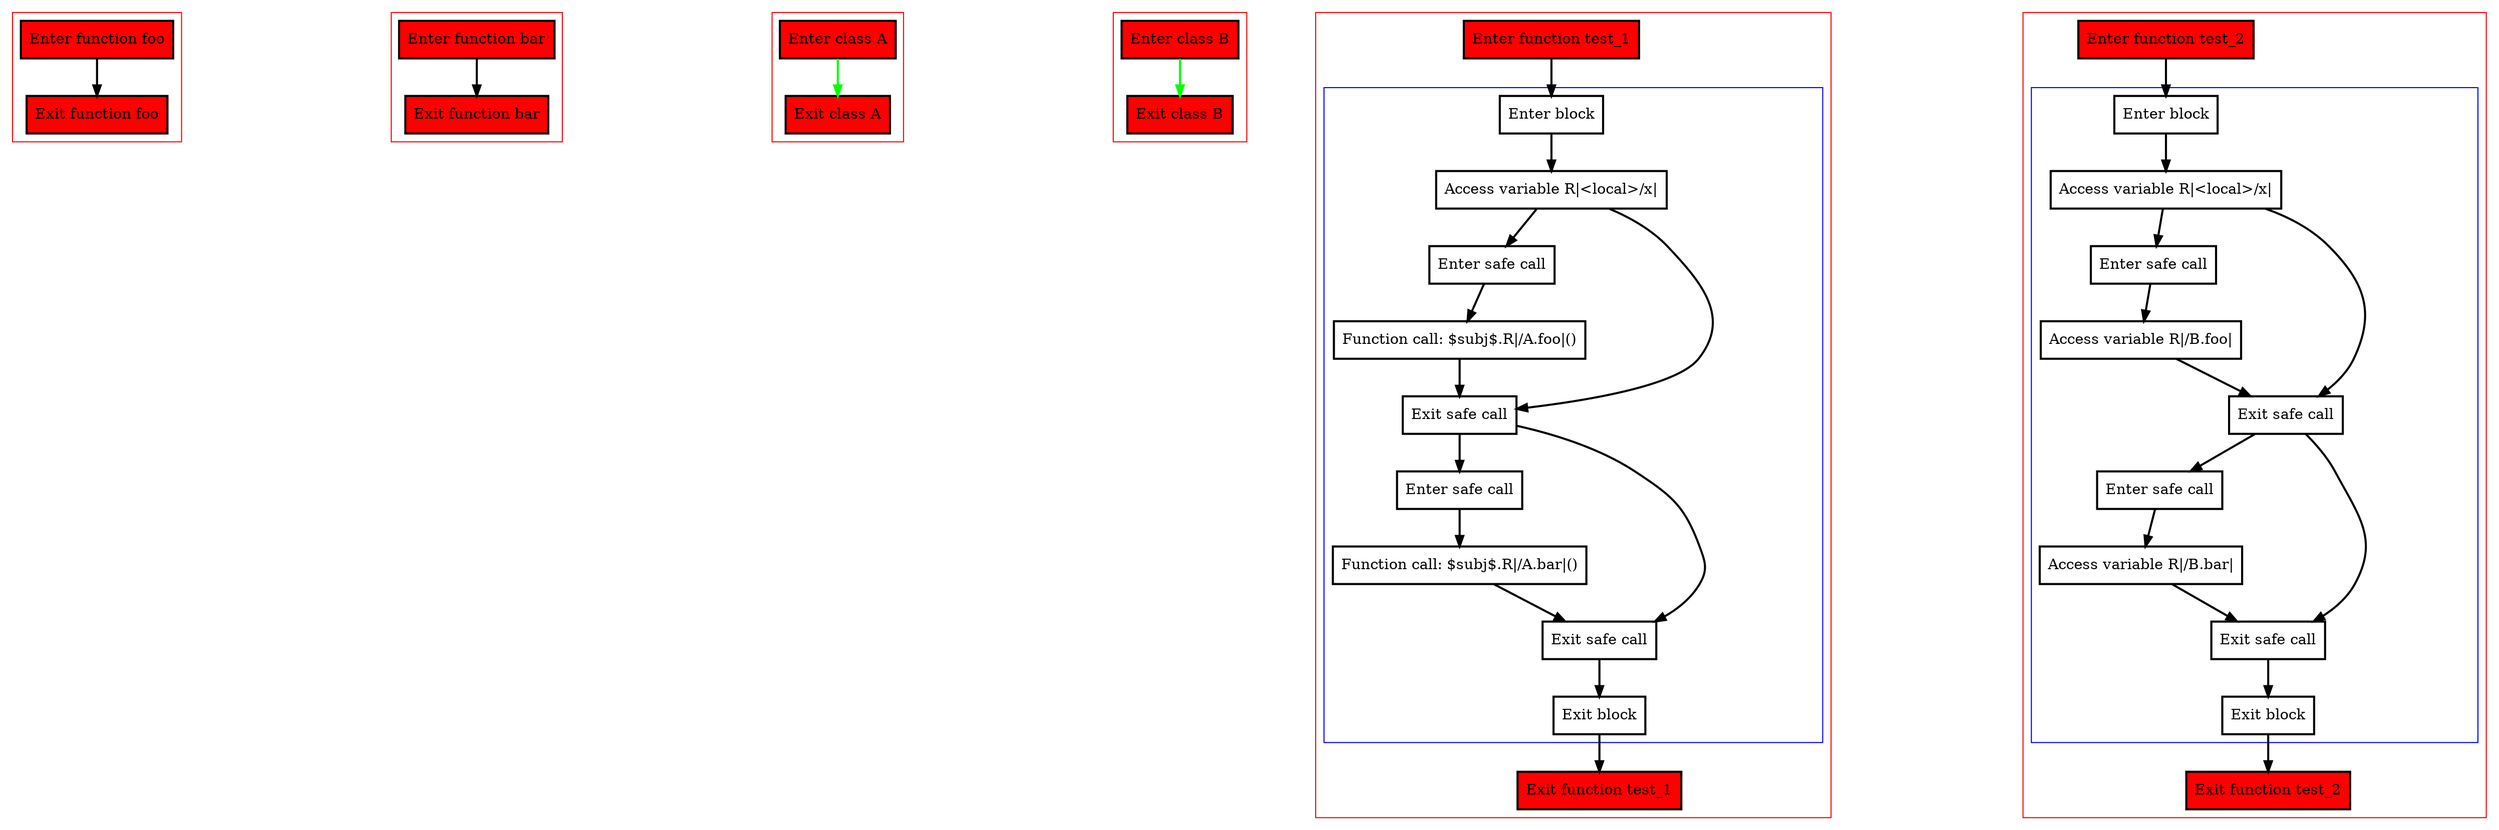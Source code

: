 digraph safeCalls_kt {
    graph [nodesep=3]
    node [shape=box penwidth=2]
    edge [penwidth=2]

    subgraph cluster_0 {
        color=red
        0 [label="Enter function foo" style="filled" fillcolor=red];
        1 [label="Exit function foo" style="filled" fillcolor=red];
    }
    0 -> {1};

    subgraph cluster_1 {
        color=red
        2 [label="Enter function bar" style="filled" fillcolor=red];
        3 [label="Exit function bar" style="filled" fillcolor=red];
    }
    2 -> {3};

    subgraph cluster_2 {
        color=red
        4 [label="Enter class A" style="filled" fillcolor=red];
        5 [label="Exit class A" style="filled" fillcolor=red];
    }
    4 -> {5} [color=green];

    subgraph cluster_3 {
        color=red
        6 [label="Enter class B" style="filled" fillcolor=red];
        7 [label="Exit class B" style="filled" fillcolor=red];
    }
    6 -> {7} [color=green];

    subgraph cluster_4 {
        color=red
        8 [label="Enter function test_1" style="filled" fillcolor=red];
        subgraph cluster_5 {
            color=blue
            9 [label="Enter block"];
            10 [label="Access variable R|<local>/x|"];
            11 [label="Enter safe call"];
            12 [label="Function call: $subj$.R|/A.foo|()"];
            13 [label="Exit safe call"];
            14 [label="Enter safe call"];
            15 [label="Function call: $subj$.R|/A.bar|()"];
            16 [label="Exit safe call"];
            17 [label="Exit block"];
        }
        18 [label="Exit function test_1" style="filled" fillcolor=red];
    }
    8 -> {9};
    9 -> {10};
    10 -> {11 13};
    11 -> {12};
    12 -> {13};
    13 -> {14 16};
    14 -> {15};
    15 -> {16};
    16 -> {17};
    17 -> {18};

    subgraph cluster_6 {
        color=red
        19 [label="Enter function test_2" style="filled" fillcolor=red];
        subgraph cluster_7 {
            color=blue
            20 [label="Enter block"];
            21 [label="Access variable R|<local>/x|"];
            22 [label="Enter safe call"];
            23 [label="Access variable R|/B.foo|"];
            24 [label="Exit safe call"];
            25 [label="Enter safe call"];
            26 [label="Access variable R|/B.bar|"];
            27 [label="Exit safe call"];
            28 [label="Exit block"];
        }
        29 [label="Exit function test_2" style="filled" fillcolor=red];
    }
    19 -> {20};
    20 -> {21};
    21 -> {22 24};
    22 -> {23};
    23 -> {24};
    24 -> {25 27};
    25 -> {26};
    26 -> {27};
    27 -> {28};
    28 -> {29};

}
